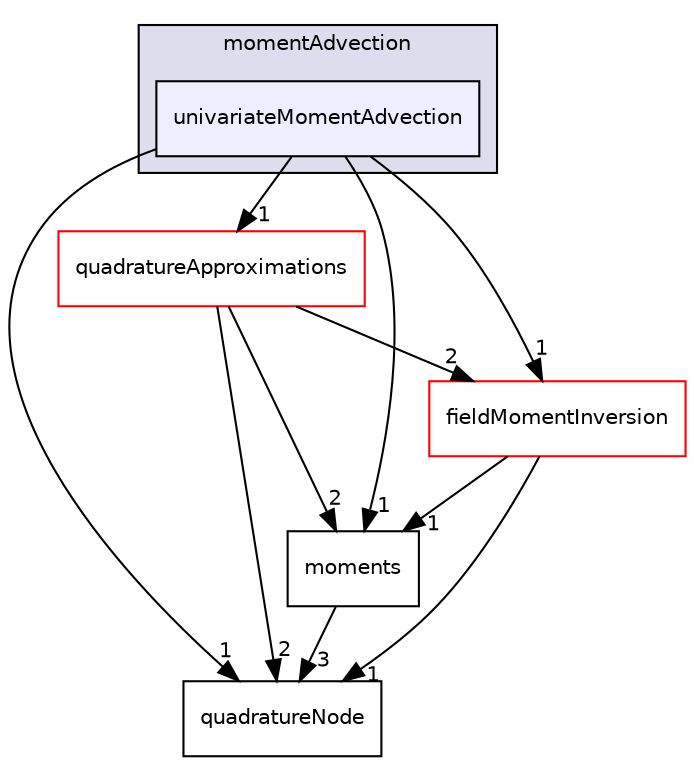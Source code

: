 digraph "univariateMomentAdvection" {
  bgcolor=transparent;
  compound=true
  node [ fontsize="10", fontname="Helvetica"];
  edge [ labelfontsize="10", labelfontname="Helvetica"];
  subgraph clusterdir_1a1d8e7a8fbc26c9783a2a4005a1b47e {
    graph [ bgcolor="#ddddee", pencolor="black", label="momentAdvection" fontname="Helvetica", fontsize="10", URL="dir_1a1d8e7a8fbc26c9783a2a4005a1b47e.html"]
  dir_c05ff1c71b12f8c6694221d9f33a3a84 [shape=box, label="univariateMomentAdvection", style="filled", fillcolor="#eeeeff", pencolor="black", URL="dir_c05ff1c71b12f8c6694221d9f33a3a84.html"];
  }
  dir_17a6c3d0f5fde6543c26c10fa938ae5d [shape=box label="moments" URL="dir_17a6c3d0f5fde6543c26c10fa938ae5d.html"];
  dir_719cf215453ac00ed8aac873f3732925 [shape=box label="quadratureApproximations" color="red" URL="dir_719cf215453ac00ed8aac873f3732925.html"];
  dir_db960164ea42c42a422c08f487d84e08 [shape=box label="fieldMomentInversion" color="red" URL="dir_db960164ea42c42a422c08f487d84e08.html"];
  dir_48cba3f3a1194fdbaf1cf859d335accc [shape=box label="quadratureNode" URL="dir_48cba3f3a1194fdbaf1cf859d335accc.html"];
  dir_17a6c3d0f5fde6543c26c10fa938ae5d->dir_48cba3f3a1194fdbaf1cf859d335accc [headlabel="3", labeldistance=1.5 headhref="dir_000163_000219.html"];
  dir_c05ff1c71b12f8c6694221d9f33a3a84->dir_17a6c3d0f5fde6543c26c10fa938ae5d [headlabel="1", labeldistance=1.5 headhref="dir_000179_000163.html"];
  dir_c05ff1c71b12f8c6694221d9f33a3a84->dir_719cf215453ac00ed8aac873f3732925 [headlabel="1", labeldistance=1.5 headhref="dir_000179_000167.html"];
  dir_c05ff1c71b12f8c6694221d9f33a3a84->dir_db960164ea42c42a422c08f487d84e08 [headlabel="1", labeldistance=1.5 headhref="dir_000179_000030.html"];
  dir_c05ff1c71b12f8c6694221d9f33a3a84->dir_48cba3f3a1194fdbaf1cf859d335accc [headlabel="1", labeldistance=1.5 headhref="dir_000179_000219.html"];
  dir_719cf215453ac00ed8aac873f3732925->dir_17a6c3d0f5fde6543c26c10fa938ae5d [headlabel="2", labeldistance=1.5 headhref="dir_000167_000163.html"];
  dir_719cf215453ac00ed8aac873f3732925->dir_db960164ea42c42a422c08f487d84e08 [headlabel="2", labeldistance=1.5 headhref="dir_000167_000030.html"];
  dir_719cf215453ac00ed8aac873f3732925->dir_48cba3f3a1194fdbaf1cf859d335accc [headlabel="2", labeldistance=1.5 headhref="dir_000167_000219.html"];
  dir_db960164ea42c42a422c08f487d84e08->dir_17a6c3d0f5fde6543c26c10fa938ae5d [headlabel="1", labeldistance=1.5 headhref="dir_000030_000163.html"];
  dir_db960164ea42c42a422c08f487d84e08->dir_48cba3f3a1194fdbaf1cf859d335accc [headlabel="1", labeldistance=1.5 headhref="dir_000030_000219.html"];
}
